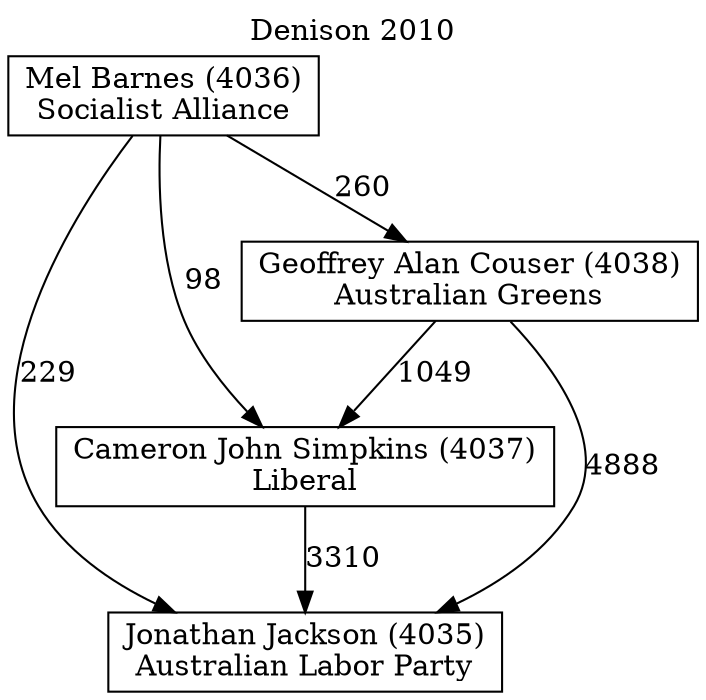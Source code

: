 // House preference flow
digraph "Jonathan Jackson (4035)_Denison_2010" {
	graph [label="Denison 2010" labelloc=t mclimit=10]
	node [shape=box]
	"Jonathan Jackson (4035)" [label="Jonathan Jackson (4035)
Australian Labor Party"]
	"Cameron John Simpkins (4037)" [label="Cameron John Simpkins (4037)
Liberal"]
	"Geoffrey Alan Couser (4038)" [label="Geoffrey Alan Couser (4038)
Australian Greens"]
	"Mel Barnes (4036)" [label="Mel Barnes (4036)
Socialist Alliance"]
	"Cameron John Simpkins (4037)" -> "Jonathan Jackson (4035)" [label=3310]
	"Geoffrey Alan Couser (4038)" -> "Cameron John Simpkins (4037)" [label=1049]
	"Mel Barnes (4036)" -> "Geoffrey Alan Couser (4038)" [label=260]
	"Geoffrey Alan Couser (4038)" -> "Jonathan Jackson (4035)" [label=4888]
	"Mel Barnes (4036)" -> "Jonathan Jackson (4035)" [label=229]
	"Mel Barnes (4036)" -> "Cameron John Simpkins (4037)" [label=98]
}

